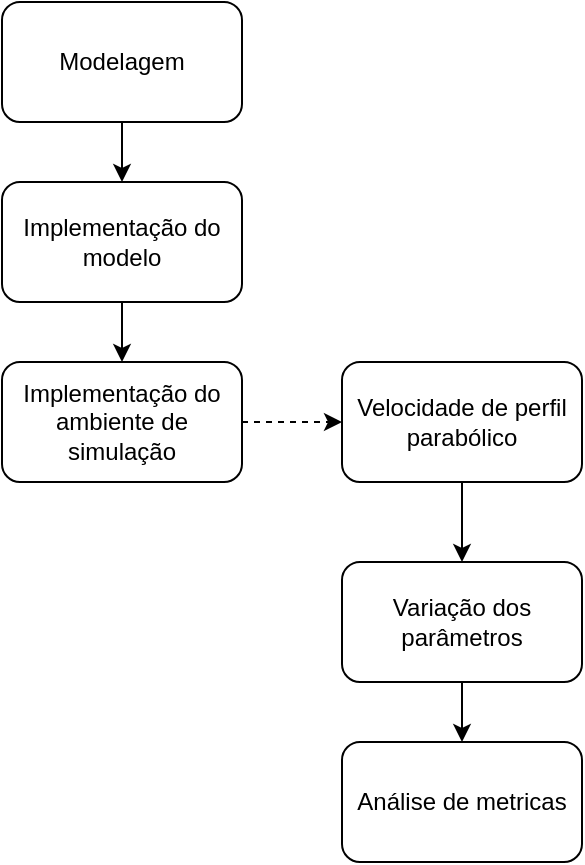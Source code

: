 <mxfile version="24.7.13">
  <diagram name="Página-1" id="mNujcUEmePwyVEtOe3aS">
    <mxGraphModel dx="989" dy="542" grid="1" gridSize="10" guides="1" tooltips="1" connect="1" arrows="1" fold="1" page="1" pageScale="1" pageWidth="827" pageHeight="1169" math="0" shadow="0">
      <root>
        <mxCell id="0" />
        <mxCell id="1" parent="0" />
        <mxCell id="J-elHp4fzdA78TMkCu1B-3" value="" style="edgeStyle=orthogonalEdgeStyle;rounded=0;orthogonalLoop=1;jettySize=auto;html=1;" parent="1" source="J-elHp4fzdA78TMkCu1B-1" target="J-elHp4fzdA78TMkCu1B-2" edge="1">
          <mxGeometry relative="1" as="geometry" />
        </mxCell>
        <mxCell id="J-elHp4fzdA78TMkCu1B-1" value="Modelagem" style="rounded=1;whiteSpace=wrap;html=1;" parent="1" vertex="1">
          <mxGeometry x="269" y="30" width="120" height="60" as="geometry" />
        </mxCell>
        <mxCell id="J-elHp4fzdA78TMkCu1B-5" value="" style="edgeStyle=orthogonalEdgeStyle;rounded=0;orthogonalLoop=1;jettySize=auto;html=1;" parent="1" source="J-elHp4fzdA78TMkCu1B-2" target="J-elHp4fzdA78TMkCu1B-4" edge="1">
          <mxGeometry relative="1" as="geometry" />
        </mxCell>
        <mxCell id="J-elHp4fzdA78TMkCu1B-2" value="Implementação do modelo" style="whiteSpace=wrap;html=1;rounded=1;" parent="1" vertex="1">
          <mxGeometry x="269" y="120" width="120" height="60" as="geometry" />
        </mxCell>
        <mxCell id="0DpMSfXBbk5uJHHE4yQB-1" style="edgeStyle=orthogonalEdgeStyle;rounded=0;orthogonalLoop=1;jettySize=auto;html=1;entryX=0;entryY=0.5;entryDx=0;entryDy=0;dashed=1;" edge="1" parent="1" source="J-elHp4fzdA78TMkCu1B-4" target="J-elHp4fzdA78TMkCu1B-7">
          <mxGeometry relative="1" as="geometry" />
        </mxCell>
        <mxCell id="J-elHp4fzdA78TMkCu1B-4" value="Implementação do ambiente de simulação" style="whiteSpace=wrap;html=1;rounded=1;" parent="1" vertex="1">
          <mxGeometry x="269" y="210" width="120" height="60" as="geometry" />
        </mxCell>
        <mxCell id="J-elHp4fzdA78TMkCu1B-13" value="" style="edgeStyle=orthogonalEdgeStyle;rounded=0;orthogonalLoop=1;jettySize=auto;html=1;" parent="1" source="J-elHp4fzdA78TMkCu1B-7" target="J-elHp4fzdA78TMkCu1B-12" edge="1">
          <mxGeometry relative="1" as="geometry" />
        </mxCell>
        <mxCell id="J-elHp4fzdA78TMkCu1B-7" value="Velocidade de perfil parabólico" style="rounded=1;whiteSpace=wrap;html=1;" parent="1" vertex="1">
          <mxGeometry x="439" y="210" width="120" height="60" as="geometry" />
        </mxCell>
        <mxCell id="0DpMSfXBbk5uJHHE4yQB-2" style="edgeStyle=orthogonalEdgeStyle;rounded=0;orthogonalLoop=1;jettySize=auto;html=1;entryX=0.5;entryY=0;entryDx=0;entryDy=0;" edge="1" parent="1" source="J-elHp4fzdA78TMkCu1B-12" target="J-elHp4fzdA78TMkCu1B-18">
          <mxGeometry relative="1" as="geometry" />
        </mxCell>
        <mxCell id="J-elHp4fzdA78TMkCu1B-12" value="Variação dos parâmetros" style="whiteSpace=wrap;html=1;rounded=1;" parent="1" vertex="1">
          <mxGeometry x="439" y="310" width="120" height="60" as="geometry" />
        </mxCell>
        <mxCell id="J-elHp4fzdA78TMkCu1B-18" value="Análise de metricas" style="rounded=1;whiteSpace=wrap;html=1;" parent="1" vertex="1">
          <mxGeometry x="439" y="400" width="120" height="60" as="geometry" />
        </mxCell>
      </root>
    </mxGraphModel>
  </diagram>
</mxfile>

